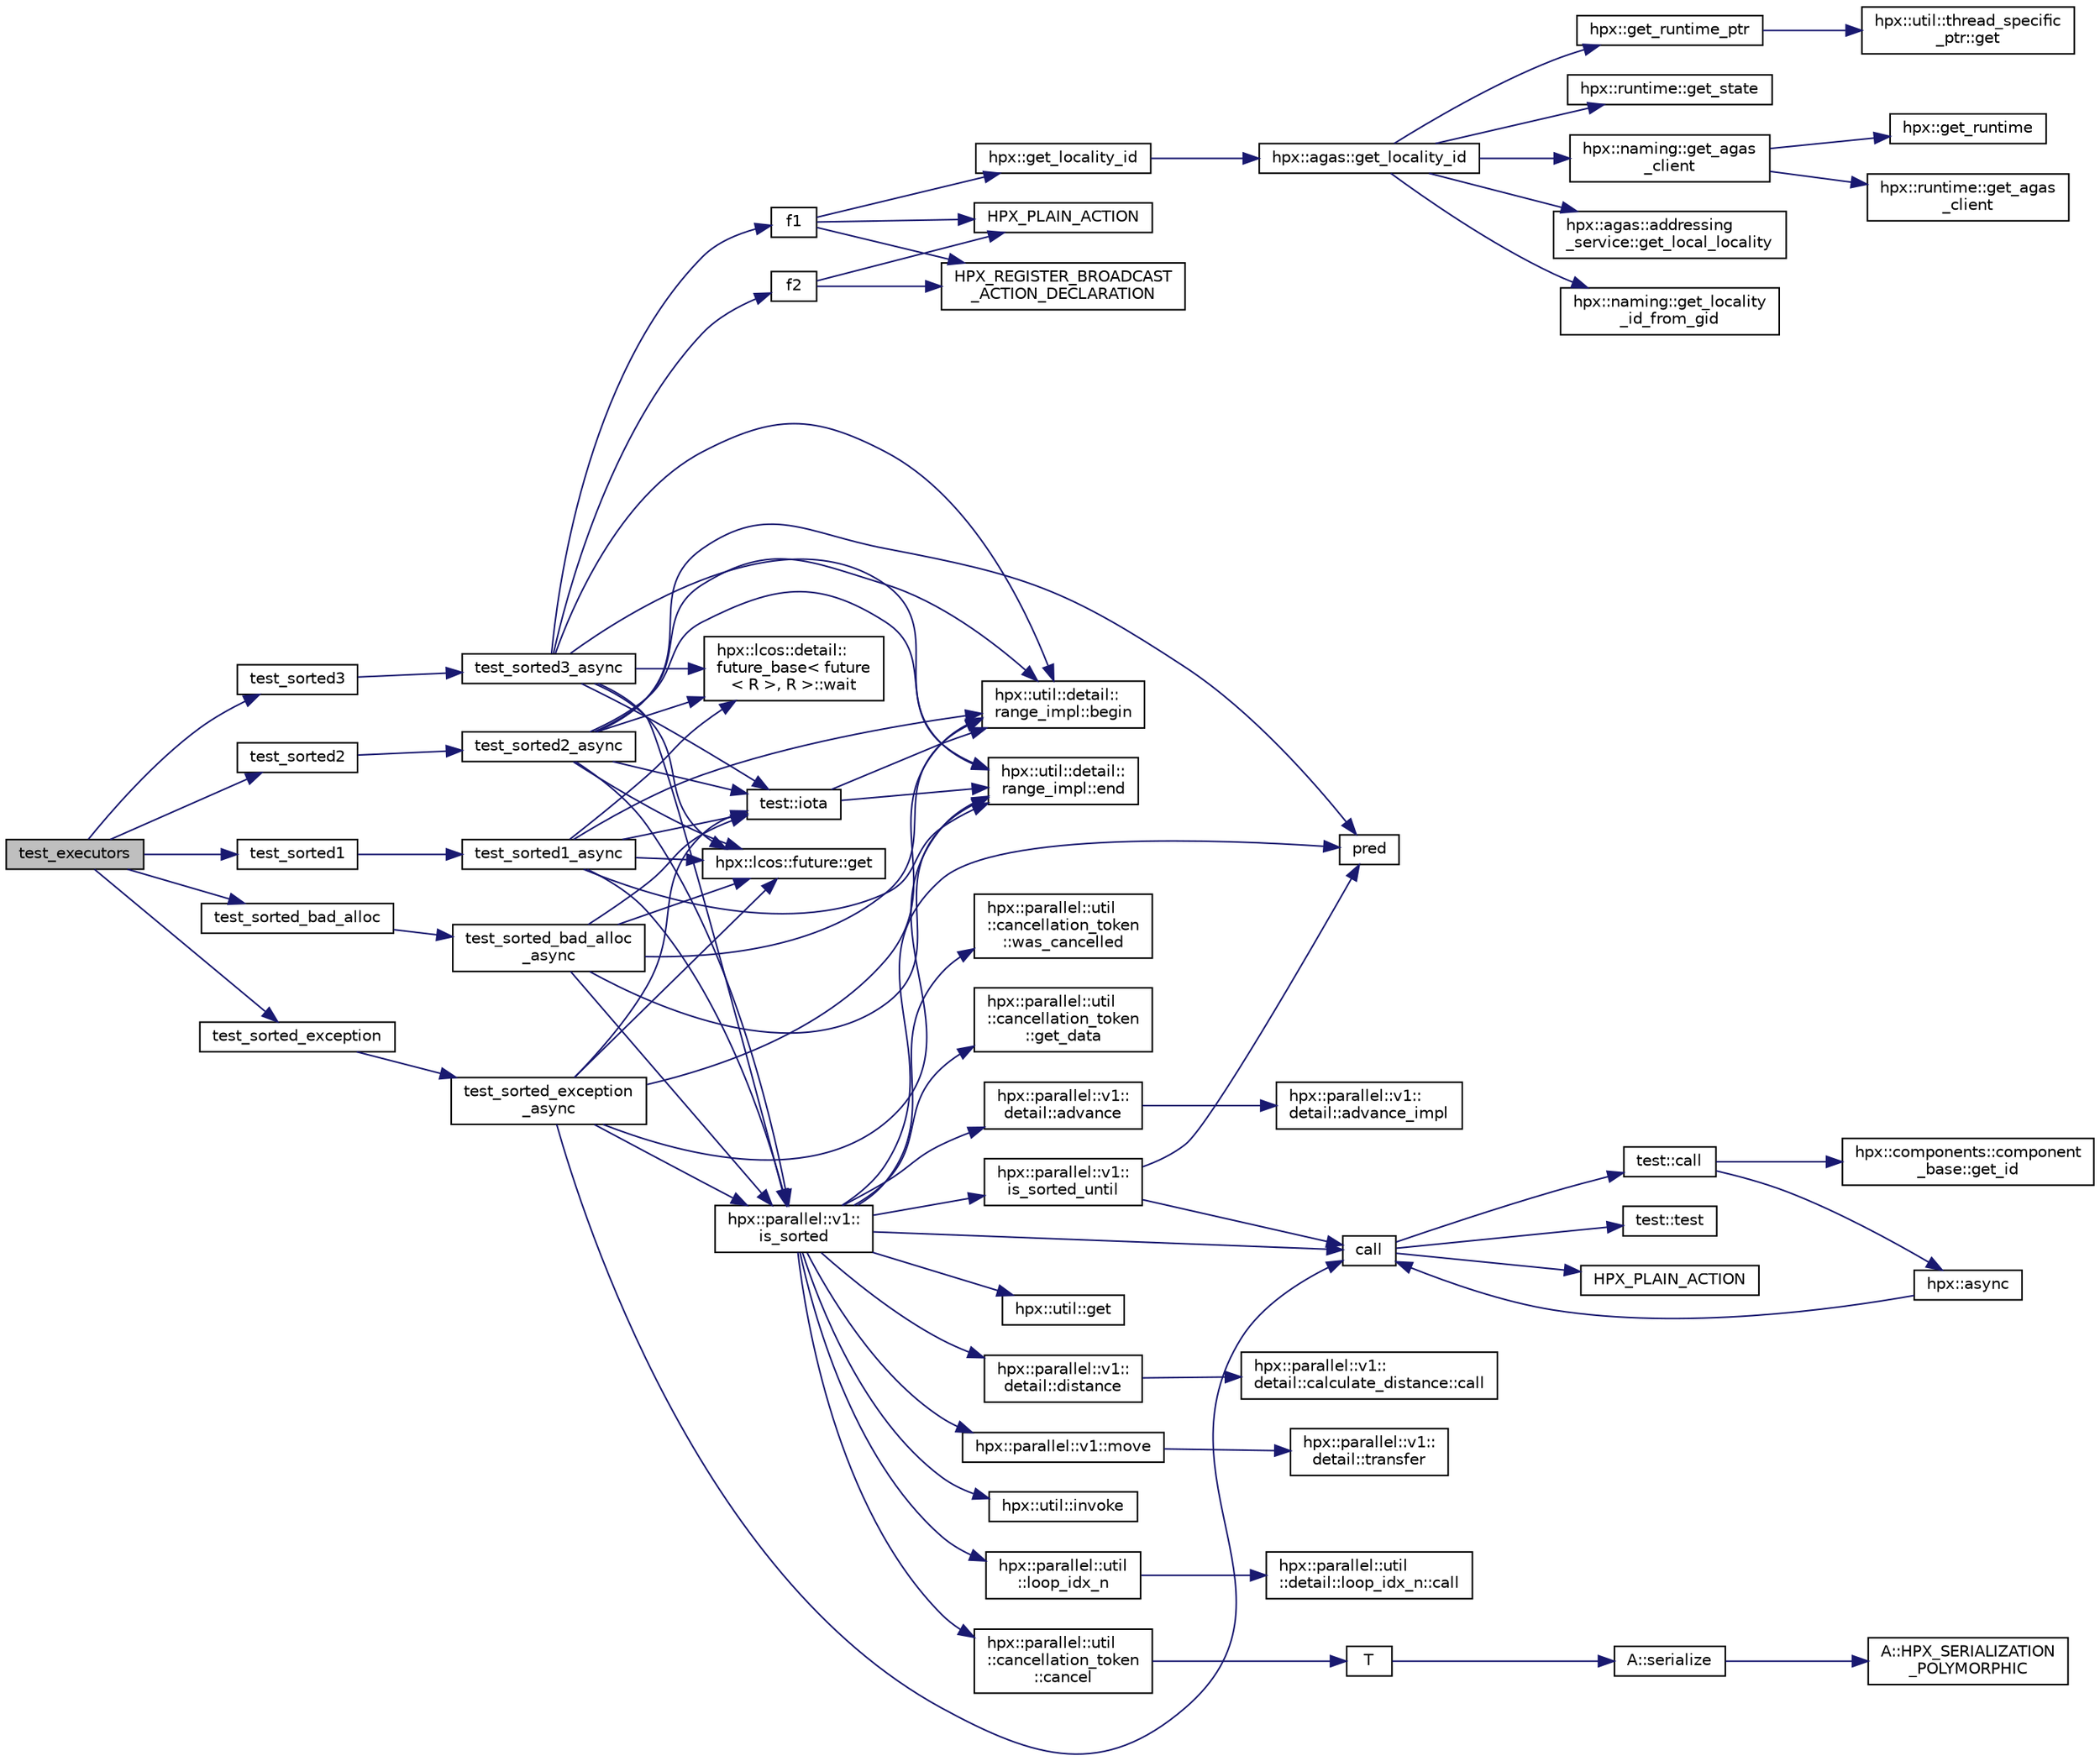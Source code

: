 digraph "test_executors"
{
  edge [fontname="Helvetica",fontsize="10",labelfontname="Helvetica",labelfontsize="10"];
  node [fontname="Helvetica",fontsize="10",shape=record];
  rankdir="LR";
  Node128 [label="test_executors",height=0.2,width=0.4,color="black", fillcolor="grey75", style="filled", fontcolor="black"];
  Node128 -> Node129 [color="midnightblue",fontsize="10",style="solid",fontname="Helvetica"];
  Node129 [label="test_sorted2",height=0.2,width=0.4,color="black", fillcolor="white", style="filled",URL="$df/d8f/is__sorted_8cpp.html#a3e59549925ddc9cd2e7ab881e20066e5"];
  Node129 -> Node130 [color="midnightblue",fontsize="10",style="solid",fontname="Helvetica"];
  Node130 [label="test_sorted2_async",height=0.2,width=0.4,color="black", fillcolor="white", style="filled",URL="$d7/d7f/is__sorted__tests_8hpp.html#af0f8973061875d0d752061179a828fb0"];
  Node130 -> Node131 [color="midnightblue",fontsize="10",style="solid",fontname="Helvetica"];
  Node131 [label="test::iota",height=0.2,width=0.4,color="black", fillcolor="white", style="filled",URL="$df/d04/namespacetest.html#abdbbc37e6fb67287495e853a554c493a"];
  Node131 -> Node132 [color="midnightblue",fontsize="10",style="solid",fontname="Helvetica"];
  Node132 [label="hpx::util::detail::\lrange_impl::begin",height=0.2,width=0.4,color="black", fillcolor="white", style="filled",URL="$d4/d4a/namespacehpx_1_1util_1_1detail_1_1range__impl.html#a31e165df2b865cdd961f35ce938db41a"];
  Node131 -> Node133 [color="midnightblue",fontsize="10",style="solid",fontname="Helvetica"];
  Node133 [label="hpx::util::detail::\lrange_impl::end",height=0.2,width=0.4,color="black", fillcolor="white", style="filled",URL="$d4/d4a/namespacehpx_1_1util_1_1detail_1_1range__impl.html#afb2ea48b0902f52ee4d8b764807b4316"];
  Node130 -> Node132 [color="midnightblue",fontsize="10",style="solid",fontname="Helvetica"];
  Node130 -> Node133 [color="midnightblue",fontsize="10",style="solid",fontname="Helvetica"];
  Node130 -> Node134 [color="midnightblue",fontsize="10",style="solid",fontname="Helvetica"];
  Node134 [label="pred",height=0.2,width=0.4,color="black", fillcolor="white", style="filled",URL="$dc/d8b/cxx11__std__thread_8cpp.html#a31ff3168522b47b050989c5e07dd8408"];
  Node130 -> Node135 [color="midnightblue",fontsize="10",style="solid",fontname="Helvetica"];
  Node135 [label="hpx::parallel::v1::\lis_sorted",height=0.2,width=0.4,color="black", fillcolor="white", style="filled",URL="$db/db9/namespacehpx_1_1parallel_1_1v1.html#a85efa0a779518b75859d9c55fd211cb0"];
  Node135 -> Node136 [color="midnightblue",fontsize="10",style="solid",fontname="Helvetica"];
  Node136 [label="call",height=0.2,width=0.4,color="black", fillcolor="white", style="filled",URL="$d2/d67/promise__1620_8cpp.html#a58357f0b82bc761e1d0b9091ed563a70"];
  Node136 -> Node137 [color="midnightblue",fontsize="10",style="solid",fontname="Helvetica"];
  Node137 [label="test::test",height=0.2,width=0.4,color="black", fillcolor="white", style="filled",URL="$d8/d89/structtest.html#ab42d5ece712d716b04cb3f686f297a26"];
  Node136 -> Node138 [color="midnightblue",fontsize="10",style="solid",fontname="Helvetica"];
  Node138 [label="HPX_PLAIN_ACTION",height=0.2,width=0.4,color="black", fillcolor="white", style="filled",URL="$d2/d67/promise__1620_8cpp.html#ab96aab827a4b1fcaf66cfe0ba83fef23"];
  Node136 -> Node139 [color="midnightblue",fontsize="10",style="solid",fontname="Helvetica"];
  Node139 [label="test::call",height=0.2,width=0.4,color="black", fillcolor="white", style="filled",URL="$d8/d89/structtest.html#aeb29e7ed6518b9426ccf1344c52620ae"];
  Node139 -> Node140 [color="midnightblue",fontsize="10",style="solid",fontname="Helvetica"];
  Node140 [label="hpx::async",height=0.2,width=0.4,color="black", fillcolor="white", style="filled",URL="$d8/d83/namespacehpx.html#acb7d8e37b73b823956ce144f9a57eaa4"];
  Node140 -> Node136 [color="midnightblue",fontsize="10",style="solid",fontname="Helvetica"];
  Node139 -> Node141 [color="midnightblue",fontsize="10",style="solid",fontname="Helvetica"];
  Node141 [label="hpx::components::component\l_base::get_id",height=0.2,width=0.4,color="black", fillcolor="white", style="filled",URL="$d2/de6/classhpx_1_1components_1_1component__base.html#a4c8fd93514039bdf01c48d66d82b19cd"];
  Node135 -> Node134 [color="midnightblue",fontsize="10",style="solid",fontname="Helvetica"];
  Node135 -> Node142 [color="midnightblue",fontsize="10",style="solid",fontname="Helvetica"];
  Node142 [label="hpx::parallel::v1::\lis_sorted_until",height=0.2,width=0.4,color="black", fillcolor="white", style="filled",URL="$db/db9/namespacehpx_1_1parallel_1_1v1.html#a2de35f1dad5cc7422fad516a7624daa5"];
  Node142 -> Node136 [color="midnightblue",fontsize="10",style="solid",fontname="Helvetica"];
  Node142 -> Node134 [color="midnightblue",fontsize="10",style="solid",fontname="Helvetica"];
  Node135 -> Node143 [color="midnightblue",fontsize="10",style="solid",fontname="Helvetica"];
  Node143 [label="hpx::parallel::v1::\ldetail::distance",height=0.2,width=0.4,color="black", fillcolor="white", style="filled",URL="$d2/ddd/namespacehpx_1_1parallel_1_1v1_1_1detail.html#a6bea3c6a5f470cad11f27ee6bab4a33f"];
  Node143 -> Node144 [color="midnightblue",fontsize="10",style="solid",fontname="Helvetica"];
  Node144 [label="hpx::parallel::v1::\ldetail::calculate_distance::call",height=0.2,width=0.4,color="black", fillcolor="white", style="filled",URL="$db/dfa/structhpx_1_1parallel_1_1v1_1_1detail_1_1calculate__distance.html#a950a6627830a7d019ac0e734b0a447bf"];
  Node135 -> Node145 [color="midnightblue",fontsize="10",style="solid",fontname="Helvetica"];
  Node145 [label="hpx::util::get",height=0.2,width=0.4,color="black", fillcolor="white", style="filled",URL="$df/dad/namespacehpx_1_1util.html#a5cbd3c41f03f4d4acaedaa4777e3cc02"];
  Node135 -> Node146 [color="midnightblue",fontsize="10",style="solid",fontname="Helvetica"];
  Node146 [label="hpx::parallel::v1::move",height=0.2,width=0.4,color="black", fillcolor="white", style="filled",URL="$db/db9/namespacehpx_1_1parallel_1_1v1.html#aa7c4ede081ce786c9d1eb1adff495cfc"];
  Node146 -> Node147 [color="midnightblue",fontsize="10",style="solid",fontname="Helvetica"];
  Node147 [label="hpx::parallel::v1::\ldetail::transfer",height=0.2,width=0.4,color="black", fillcolor="white", style="filled",URL="$d2/ddd/namespacehpx_1_1parallel_1_1v1_1_1detail.html#ab1b56a05e1885ca7cc7ffa1804dd2f3c"];
  Node135 -> Node148 [color="midnightblue",fontsize="10",style="solid",fontname="Helvetica"];
  Node148 [label="hpx::parallel::util\l::loop_idx_n",height=0.2,width=0.4,color="black", fillcolor="white", style="filled",URL="$df/dc6/namespacehpx_1_1parallel_1_1util.html#a5ead56022529c79b23199382a2dc7766"];
  Node148 -> Node149 [color="midnightblue",fontsize="10",style="solid",fontname="Helvetica"];
  Node149 [label="hpx::parallel::util\l::detail::loop_idx_n::call",height=0.2,width=0.4,color="black", fillcolor="white", style="filled",URL="$d1/d45/structhpx_1_1parallel_1_1util_1_1detail_1_1loop__idx__n.html#a6cf1cdf1c2db703be4edd390846da01a"];
  Node135 -> Node150 [color="midnightblue",fontsize="10",style="solid",fontname="Helvetica"];
  Node150 [label="hpx::util::invoke",height=0.2,width=0.4,color="black", fillcolor="white", style="filled",URL="$df/dad/namespacehpx_1_1util.html#a9ed3f52b36e725e476dbf5099134ed3d"];
  Node135 -> Node151 [color="midnightblue",fontsize="10",style="solid",fontname="Helvetica"];
  Node151 [label="hpx::parallel::util\l::cancellation_token\l::cancel",height=0.2,width=0.4,color="black", fillcolor="white", style="filled",URL="$d7/dc1/classhpx_1_1parallel_1_1util_1_1cancellation__token.html#a7c04c9ed73eaa872cfd6b72b52922796"];
  Node151 -> Node152 [color="midnightblue",fontsize="10",style="solid",fontname="Helvetica"];
  Node152 [label="T",height=0.2,width=0.4,color="black", fillcolor="white", style="filled",URL="$db/d33/polymorphic__semiintrusive__template_8cpp.html#ad187658f9cb91c1312b39ae7e896f1ea"];
  Node152 -> Node153 [color="midnightblue",fontsize="10",style="solid",fontname="Helvetica"];
  Node153 [label="A::serialize",height=0.2,width=0.4,color="black", fillcolor="white", style="filled",URL="$d7/da0/struct_a.html#a5f5c287cf471e274ed9dda0da1592212"];
  Node153 -> Node154 [color="midnightblue",fontsize="10",style="solid",fontname="Helvetica"];
  Node154 [label="A::HPX_SERIALIZATION\l_POLYMORPHIC",height=0.2,width=0.4,color="black", fillcolor="white", style="filled",URL="$d7/da0/struct_a.html#ada978cc156cebbafddb1f3aa4c01918c"];
  Node135 -> Node155 [color="midnightblue",fontsize="10",style="solid",fontname="Helvetica"];
  Node155 [label="hpx::parallel::util\l::cancellation_token\l::was_cancelled",height=0.2,width=0.4,color="black", fillcolor="white", style="filled",URL="$d7/dc1/classhpx_1_1parallel_1_1util_1_1cancellation__token.html#af8f983a164f838f10d5a6f9b795fd266"];
  Node135 -> Node156 [color="midnightblue",fontsize="10",style="solid",fontname="Helvetica"];
  Node156 [label="hpx::parallel::util\l::cancellation_token\l::get_data",height=0.2,width=0.4,color="black", fillcolor="white", style="filled",URL="$d7/dc1/classhpx_1_1parallel_1_1util_1_1cancellation__token.html#a63ec3c9e5287d23c9e9d4ce1777e49d2"];
  Node135 -> Node157 [color="midnightblue",fontsize="10",style="solid",fontname="Helvetica"];
  Node157 [label="hpx::parallel::v1::\ldetail::advance",height=0.2,width=0.4,color="black", fillcolor="white", style="filled",URL="$d2/ddd/namespacehpx_1_1parallel_1_1v1_1_1detail.html#ad9fca7bce7b3e3c32302967ffc1fb4a4"];
  Node157 -> Node158 [color="midnightblue",fontsize="10",style="solid",fontname="Helvetica"];
  Node158 [label="hpx::parallel::v1::\ldetail::advance_impl",height=0.2,width=0.4,color="black", fillcolor="white", style="filled",URL="$d2/ddd/namespacehpx_1_1parallel_1_1v1_1_1detail.html#ad4fa62ca115927187e4063b65ee5f317"];
  Node130 -> Node159 [color="midnightblue",fontsize="10",style="solid",fontname="Helvetica"];
  Node159 [label="hpx::lcos::detail::\lfuture_base\< future\l\< R \>, R \>::wait",height=0.2,width=0.4,color="black", fillcolor="white", style="filled",URL="$d5/dd7/classhpx_1_1lcos_1_1detail_1_1future__base.html#a028190ad98b2865e267745247b6b5ae8"];
  Node130 -> Node160 [color="midnightblue",fontsize="10",style="solid",fontname="Helvetica"];
  Node160 [label="hpx::lcos::future::get",height=0.2,width=0.4,color="black", fillcolor="white", style="filled",URL="$d0/d33/classhpx_1_1lcos_1_1future.html#a8c28269486d5620ac48af349f17bb41c"];
  Node128 -> Node161 [color="midnightblue",fontsize="10",style="solid",fontname="Helvetica"];
  Node161 [label="test_sorted3",height=0.2,width=0.4,color="black", fillcolor="white", style="filled",URL="$df/d8f/is__sorted_8cpp.html#a4590466dfab74605ed9b575acfd6373a"];
  Node161 -> Node162 [color="midnightblue",fontsize="10",style="solid",fontname="Helvetica"];
  Node162 [label="test_sorted3_async",height=0.2,width=0.4,color="black", fillcolor="white", style="filled",URL="$d7/d7f/is__sorted__tests_8hpp.html#aad6598d23fc8cb39839ee7a18c230a33"];
  Node162 -> Node131 [color="midnightblue",fontsize="10",style="solid",fontname="Helvetica"];
  Node162 -> Node132 [color="midnightblue",fontsize="10",style="solid",fontname="Helvetica"];
  Node162 -> Node133 [color="midnightblue",fontsize="10",style="solid",fontname="Helvetica"];
  Node162 -> Node163 [color="midnightblue",fontsize="10",style="solid",fontname="Helvetica"];
  Node163 [label="f1",height=0.2,width=0.4,color="black", fillcolor="white", style="filled",URL="$d8/d8b/broadcast_8cpp.html#a1751fbd41f2529b84514a9dbd767959a"];
  Node163 -> Node164 [color="midnightblue",fontsize="10",style="solid",fontname="Helvetica"];
  Node164 [label="hpx::get_locality_id",height=0.2,width=0.4,color="black", fillcolor="white", style="filled",URL="$d8/d83/namespacehpx.html#a158d7c54a657bb364c1704033010697b",tooltip="Return the number of the locality this function is being called from. "];
  Node164 -> Node165 [color="midnightblue",fontsize="10",style="solid",fontname="Helvetica"];
  Node165 [label="hpx::agas::get_locality_id",height=0.2,width=0.4,color="black", fillcolor="white", style="filled",URL="$dc/d54/namespacehpx_1_1agas.html#a491cc2ddecdf0f1a9129900caa6a4d3e"];
  Node165 -> Node166 [color="midnightblue",fontsize="10",style="solid",fontname="Helvetica"];
  Node166 [label="hpx::get_runtime_ptr",height=0.2,width=0.4,color="black", fillcolor="white", style="filled",URL="$d8/d83/namespacehpx.html#af29daf2bb3e01b4d6495a1742b6cce64"];
  Node166 -> Node167 [color="midnightblue",fontsize="10",style="solid",fontname="Helvetica"];
  Node167 [label="hpx::util::thread_specific\l_ptr::get",height=0.2,width=0.4,color="black", fillcolor="white", style="filled",URL="$d4/d4c/structhpx_1_1util_1_1thread__specific__ptr.html#a3b27d8520710478aa41d1f74206bdba9"];
  Node165 -> Node168 [color="midnightblue",fontsize="10",style="solid",fontname="Helvetica"];
  Node168 [label="hpx::runtime::get_state",height=0.2,width=0.4,color="black", fillcolor="white", style="filled",URL="$d0/d7b/classhpx_1_1runtime.html#ab405f80e060dac95d624520f38b0524c"];
  Node165 -> Node169 [color="midnightblue",fontsize="10",style="solid",fontname="Helvetica"];
  Node169 [label="hpx::naming::get_agas\l_client",height=0.2,width=0.4,color="black", fillcolor="white", style="filled",URL="$d4/dc9/namespacehpx_1_1naming.html#a0408fffd5d34b620712a801b0ae3b032"];
  Node169 -> Node170 [color="midnightblue",fontsize="10",style="solid",fontname="Helvetica"];
  Node170 [label="hpx::get_runtime",height=0.2,width=0.4,color="black", fillcolor="white", style="filled",URL="$d8/d83/namespacehpx.html#aef902cc6c7dd3b9fbadf34d1e850a070"];
  Node169 -> Node171 [color="midnightblue",fontsize="10",style="solid",fontname="Helvetica"];
  Node171 [label="hpx::runtime::get_agas\l_client",height=0.2,width=0.4,color="black", fillcolor="white", style="filled",URL="$d0/d7b/classhpx_1_1runtime.html#aeb5dddd30d6b9861669af8ad44d1a96a"];
  Node165 -> Node172 [color="midnightblue",fontsize="10",style="solid",fontname="Helvetica"];
  Node172 [label="hpx::agas::addressing\l_service::get_local_locality",height=0.2,width=0.4,color="black", fillcolor="white", style="filled",URL="$db/d58/structhpx_1_1agas_1_1addressing__service.html#ab52c19a37c2a7a006c6c15f90ad0539c"];
  Node165 -> Node173 [color="midnightblue",fontsize="10",style="solid",fontname="Helvetica"];
  Node173 [label="hpx::naming::get_locality\l_id_from_gid",height=0.2,width=0.4,color="black", fillcolor="white", style="filled",URL="$d4/dc9/namespacehpx_1_1naming.html#a7fd43037784560bd04fda9b49e33529f"];
  Node163 -> Node174 [color="midnightblue",fontsize="10",style="solid",fontname="Helvetica"];
  Node174 [label="HPX_PLAIN_ACTION",height=0.2,width=0.4,color="black", fillcolor="white", style="filled",URL="$d8/d8b/broadcast_8cpp.html#a19685a0394ce6a99351f7a679f6eeefc"];
  Node163 -> Node175 [color="midnightblue",fontsize="10",style="solid",fontname="Helvetica"];
  Node175 [label="HPX_REGISTER_BROADCAST\l_ACTION_DECLARATION",height=0.2,width=0.4,color="black", fillcolor="white", style="filled",URL="$d7/d38/addressing__service_8cpp.html#a573d764d9cb34eec46a4bdffcf07875f"];
  Node162 -> Node135 [color="midnightblue",fontsize="10",style="solid",fontname="Helvetica"];
  Node162 -> Node176 [color="midnightblue",fontsize="10",style="solid",fontname="Helvetica"];
  Node176 [label="f2",height=0.2,width=0.4,color="black", fillcolor="white", style="filled",URL="$d8/d8b/broadcast_8cpp.html#a90b718127ae383af9c1b52fb8d5e1166"];
  Node176 -> Node174 [color="midnightblue",fontsize="10",style="solid",fontname="Helvetica"];
  Node176 -> Node175 [color="midnightblue",fontsize="10",style="solid",fontname="Helvetica"];
  Node162 -> Node159 [color="midnightblue",fontsize="10",style="solid",fontname="Helvetica"];
  Node162 -> Node160 [color="midnightblue",fontsize="10",style="solid",fontname="Helvetica"];
  Node128 -> Node177 [color="midnightblue",fontsize="10",style="solid",fontname="Helvetica"];
  Node177 [label="test_sorted_exception",height=0.2,width=0.4,color="black", fillcolor="white", style="filled",URL="$df/d8f/is__sorted_8cpp.html#a6537707fb24f2c699b09632dbe91bd61"];
  Node177 -> Node178 [color="midnightblue",fontsize="10",style="solid",fontname="Helvetica"];
  Node178 [label="test_sorted_exception\l_async",height=0.2,width=0.4,color="black", fillcolor="white", style="filled",URL="$d7/d7f/is__sorted__tests_8hpp.html#a36cea3e6b5cc6d82d5bba72b2fb7927c"];
  Node178 -> Node131 [color="midnightblue",fontsize="10",style="solid",fontname="Helvetica"];
  Node178 -> Node132 [color="midnightblue",fontsize="10",style="solid",fontname="Helvetica"];
  Node178 -> Node133 [color="midnightblue",fontsize="10",style="solid",fontname="Helvetica"];
  Node178 -> Node135 [color="midnightblue",fontsize="10",style="solid",fontname="Helvetica"];
  Node178 -> Node160 [color="midnightblue",fontsize="10",style="solid",fontname="Helvetica"];
  Node178 -> Node136 [color="midnightblue",fontsize="10",style="solid",fontname="Helvetica"];
  Node128 -> Node179 [color="midnightblue",fontsize="10",style="solid",fontname="Helvetica"];
  Node179 [label="test_sorted_bad_alloc",height=0.2,width=0.4,color="black", fillcolor="white", style="filled",URL="$df/d8f/is__sorted_8cpp.html#a2064f2225a48ac94150e50240bdf025a"];
  Node179 -> Node180 [color="midnightblue",fontsize="10",style="solid",fontname="Helvetica"];
  Node180 [label="test_sorted_bad_alloc\l_async",height=0.2,width=0.4,color="black", fillcolor="white", style="filled",URL="$d7/d7f/is__sorted__tests_8hpp.html#a5a28251790d2853cf06edec134b56fb6"];
  Node180 -> Node131 [color="midnightblue",fontsize="10",style="solid",fontname="Helvetica"];
  Node180 -> Node132 [color="midnightblue",fontsize="10",style="solid",fontname="Helvetica"];
  Node180 -> Node133 [color="midnightblue",fontsize="10",style="solid",fontname="Helvetica"];
  Node180 -> Node135 [color="midnightblue",fontsize="10",style="solid",fontname="Helvetica"];
  Node180 -> Node160 [color="midnightblue",fontsize="10",style="solid",fontname="Helvetica"];
  Node128 -> Node181 [color="midnightblue",fontsize="10",style="solid",fontname="Helvetica"];
  Node181 [label="test_sorted1",height=0.2,width=0.4,color="black", fillcolor="white", style="filled",URL="$df/d8f/is__sorted_8cpp.html#aed8e91e4395ae68a39f84ac76114ab63"];
  Node181 -> Node182 [color="midnightblue",fontsize="10",style="solid",fontname="Helvetica"];
  Node182 [label="test_sorted1_async",height=0.2,width=0.4,color="black", fillcolor="white", style="filled",URL="$d7/d7f/is__sorted__tests_8hpp.html#a723a02fd111726dae729982168652a33"];
  Node182 -> Node131 [color="midnightblue",fontsize="10",style="solid",fontname="Helvetica"];
  Node182 -> Node132 [color="midnightblue",fontsize="10",style="solid",fontname="Helvetica"];
  Node182 -> Node133 [color="midnightblue",fontsize="10",style="solid",fontname="Helvetica"];
  Node182 -> Node135 [color="midnightblue",fontsize="10",style="solid",fontname="Helvetica"];
  Node182 -> Node159 [color="midnightblue",fontsize="10",style="solid",fontname="Helvetica"];
  Node182 -> Node160 [color="midnightblue",fontsize="10",style="solid",fontname="Helvetica"];
}

